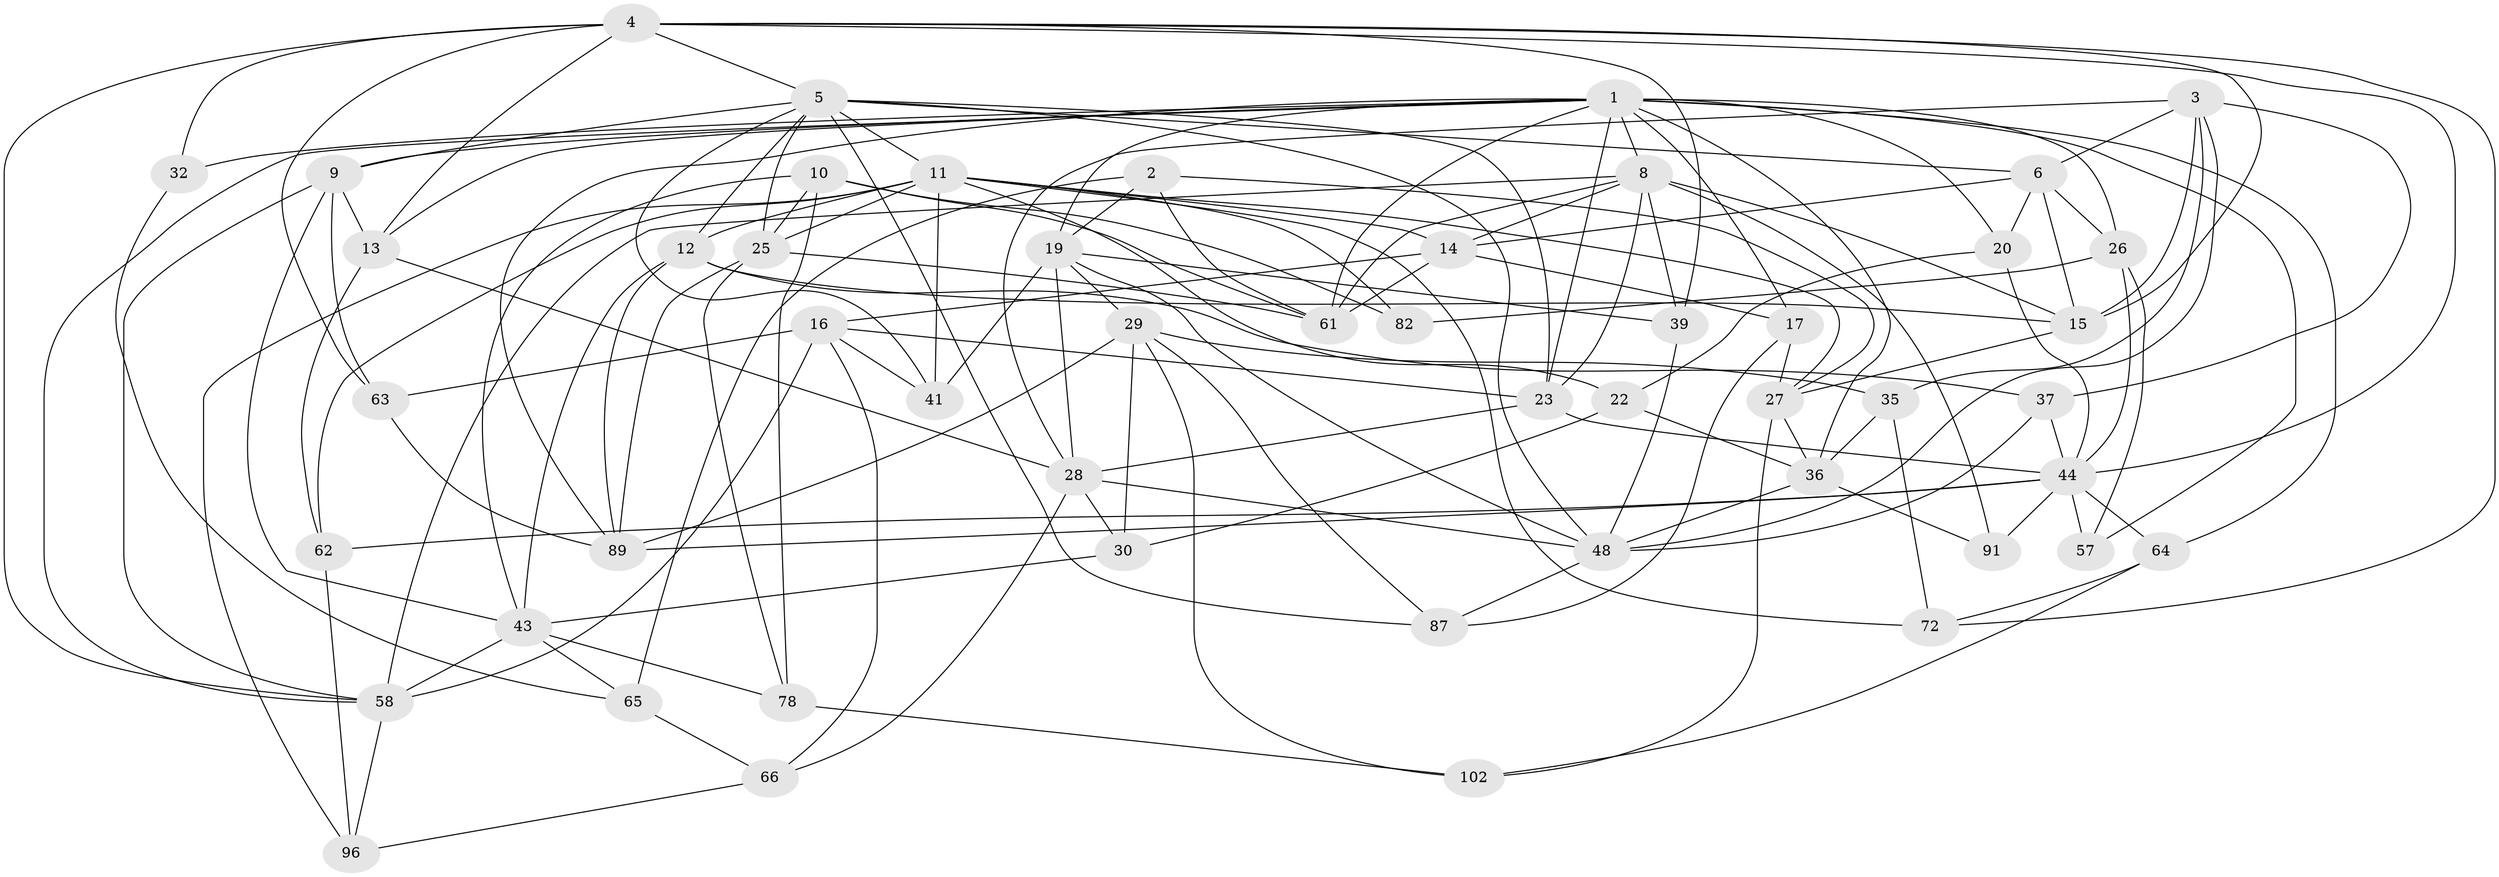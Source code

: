 // original degree distribution, {4: 1.0}
// Generated by graph-tools (version 1.1) at 2025/16/03/09/25 04:16:23]
// undirected, 51 vertices, 143 edges
graph export_dot {
graph [start="1"]
  node [color=gray90,style=filled];
  1 [super="+52+81+38"];
  2;
  3 [super="+80"];
  4 [super="+83+68"];
  5 [super="+7+53+21"];
  6 [super="+97"];
  8 [super="+50"];
  9 [super="+59"];
  10 [super="+51"];
  11 [super="+42"];
  12 [super="+45"];
  13 [super="+47"];
  14 [super="+18"];
  15 [super="+98"];
  16 [super="+88"];
  17;
  19 [super="+73+24"];
  20;
  22;
  23 [super="+33"];
  25 [super="+76"];
  26 [super="+40"];
  27 [super="+31"];
  28 [super="+46+55"];
  29 [super="+34"];
  30;
  32;
  35;
  36 [super="+77"];
  37;
  39;
  41;
  43 [super="+93+71"];
  44 [super="+67"];
  48 [super="+84+54"];
  57;
  58 [super="+75"];
  61 [super="+92"];
  62;
  63;
  64;
  65;
  66;
  72;
  78;
  82 [super="+94"];
  87;
  89 [super="+90"];
  91;
  96;
  102;
  1 -- 9;
  1 -- 13;
  1 -- 64;
  1 -- 32 [weight=2];
  1 -- 17;
  1 -- 23;
  1 -- 57 [weight=2];
  1 -- 36;
  1 -- 61;
  1 -- 19;
  1 -- 20;
  1 -- 89;
  1 -- 58;
  1 -- 8 [weight=2];
  1 -- 26;
  2 -- 61;
  2 -- 65;
  2 -- 19;
  2 -- 27;
  3 -- 6;
  3 -- 35;
  3 -- 15;
  3 -- 48;
  3 -- 28;
  3 -- 37;
  4 -- 72;
  4 -- 39;
  4 -- 13 [weight=2];
  4 -- 44;
  4 -- 5;
  4 -- 32;
  4 -- 63;
  4 -- 58;
  4 -- 15;
  5 -- 9;
  5 -- 41;
  5 -- 87;
  5 -- 48;
  5 -- 25;
  5 -- 6;
  5 -- 12;
  5 -- 23;
  5 -- 11;
  6 -- 14;
  6 -- 15;
  6 -- 26;
  6 -- 20;
  8 -- 15;
  8 -- 91 [weight=2];
  8 -- 39;
  8 -- 58;
  8 -- 61;
  8 -- 14;
  8 -- 23;
  9 -- 58;
  9 -- 13;
  9 -- 63;
  9 -- 43;
  10 -- 78;
  10 -- 61;
  10 -- 25;
  10 -- 43;
  10 -- 82 [weight=2];
  11 -- 22;
  11 -- 72;
  11 -- 96;
  11 -- 41;
  11 -- 12;
  11 -- 14;
  11 -- 82 [weight=2];
  11 -- 25;
  11 -- 27;
  11 -- 62;
  12 -- 43;
  12 -- 89;
  12 -- 37;
  12 -- 15;
  13 -- 62;
  13 -- 28;
  14 -- 16;
  14 -- 17;
  14 -- 61;
  15 -- 27;
  16 -- 58;
  16 -- 66;
  16 -- 41;
  16 -- 63;
  16 -- 23;
  17 -- 87;
  17 -- 27;
  19 -- 41;
  19 -- 29;
  19 -- 28 [weight=2];
  19 -- 48;
  19 -- 39;
  20 -- 22;
  20 -- 44;
  22 -- 30;
  22 -- 36;
  23 -- 28;
  23 -- 44;
  25 -- 78;
  25 -- 89;
  25 -- 61;
  26 -- 44;
  26 -- 82 [weight=2];
  26 -- 57;
  27 -- 36;
  27 -- 102;
  28 -- 30;
  28 -- 48;
  28 -- 66;
  29 -- 102;
  29 -- 35;
  29 -- 30;
  29 -- 87;
  29 -- 89;
  30 -- 43;
  32 -- 65;
  35 -- 36;
  35 -- 72;
  36 -- 48;
  36 -- 91;
  37 -- 48;
  37 -- 44;
  39 -- 48;
  43 -- 65;
  43 -- 78;
  43 -- 58 [weight=2];
  44 -- 64;
  44 -- 89;
  44 -- 57;
  44 -- 91;
  44 -- 62;
  48 -- 87;
  58 -- 96;
  62 -- 96;
  63 -- 89;
  64 -- 102;
  64 -- 72;
  65 -- 66;
  66 -- 96;
  78 -- 102;
}
